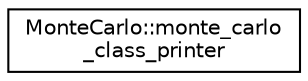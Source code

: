 digraph "Graphical Class Hierarchy"
{
  edge [fontname="Helvetica",fontsize="10",labelfontname="Helvetica",labelfontsize="10"];
  node [fontname="Helvetica",fontsize="10",shape=record];
  rankdir="LR";
  Node0 [label="MonteCarlo::monte_carlo\l_class_printer",height=0.2,width=0.4,color="black", fillcolor="white", style="filled",URL="$structMonteCarlo_1_1monte__carlo__class__printer.html"];
}
